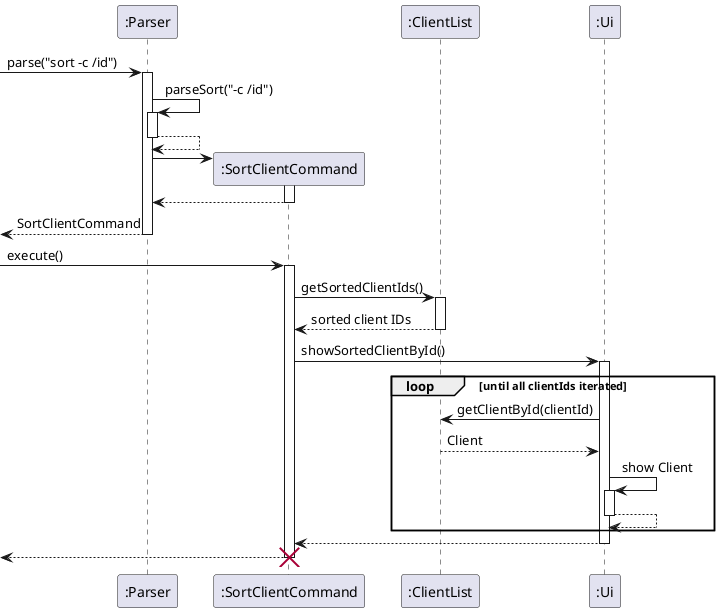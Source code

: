 @startuml

participant ":Parser" as Parser
participant ":SortClientCommand" as SCC
participant ":ClientList" as ClientList
participant ":Ui" as Ui

-> Parser: parse("sort -c /id")
activate Parser
Parser -> Parser : parseSort("-c /id")
activate Parser
Parser --> Parser
deactivate Parser

create SCC
Parser -> SCC
activate SCC
SCC --> Parser
deactivate SCC
<-- Parser: SortClientCommand
deactivate Parser

-> SCC: execute()
activate SCC

SCC -> ClientList : getSortedClientIds()
activate ClientList
ClientList --> SCC : sorted client IDs
deactivate ClientList


SCC -> Ui : showSortedClientById()
activate Ui
loop until all clientIds iterated
    Ui -> ClientList : getClientById(clientId)
    ClientList --> Ui: Client
    Ui -> Ui: show Client
    activate Ui
    Ui --> Ui
    deactivate Ui
end
Ui --> SCC
deactivate Ui

<-- SCC
deactivate SCC

destroy SCC
@enduml